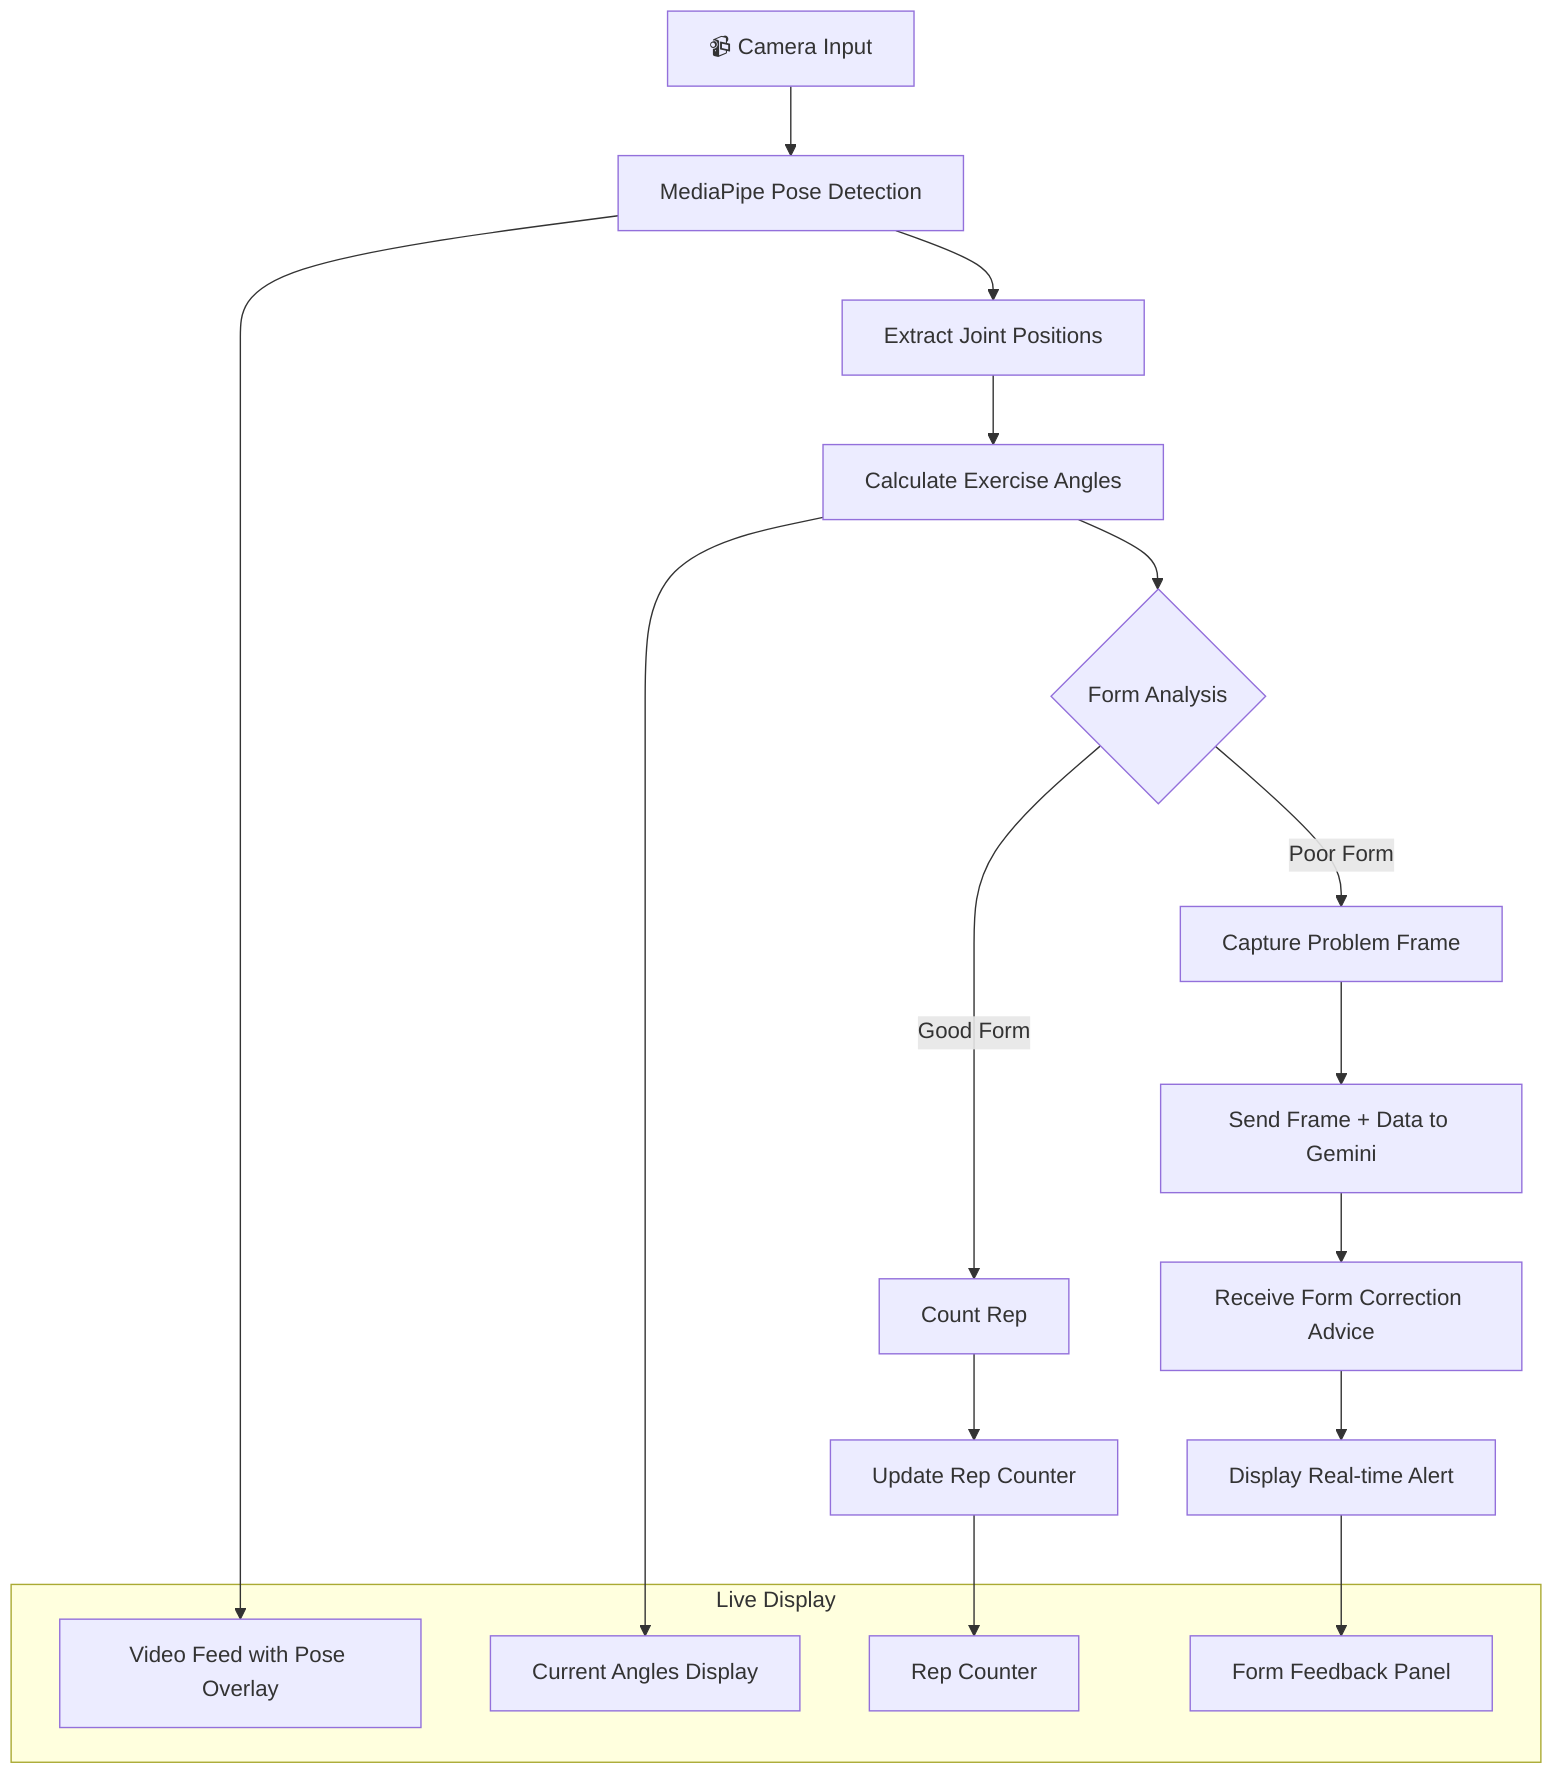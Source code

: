 flowchart TD
    A[📹 Camera Input] --> B[MediaPipe Pose Detection]
    B --> C[Extract Joint Positions]
    C --> D[Calculate Exercise Angles]
    
    D --> E{Form Analysis}
    E -->|Good Form| F[Count Rep]
    E -->|Poor Form| G[Capture Problem Frame]
    
    F --> H[Update Rep Counter]
    
    G --> I[Send Frame + Data to Gemini]
    I --> J[Receive Form Correction Advice]
    J --> K[Display Real-time Alert]
    
    subgraph "Live Display"
        L[Video Feed with Pose Overlay]
        M[Current Angles Display]
        N[Rep Counter]
        O[Form Feedback Panel]
    end
    
    B --> L
    D --> M
    H --> N
    K --> O